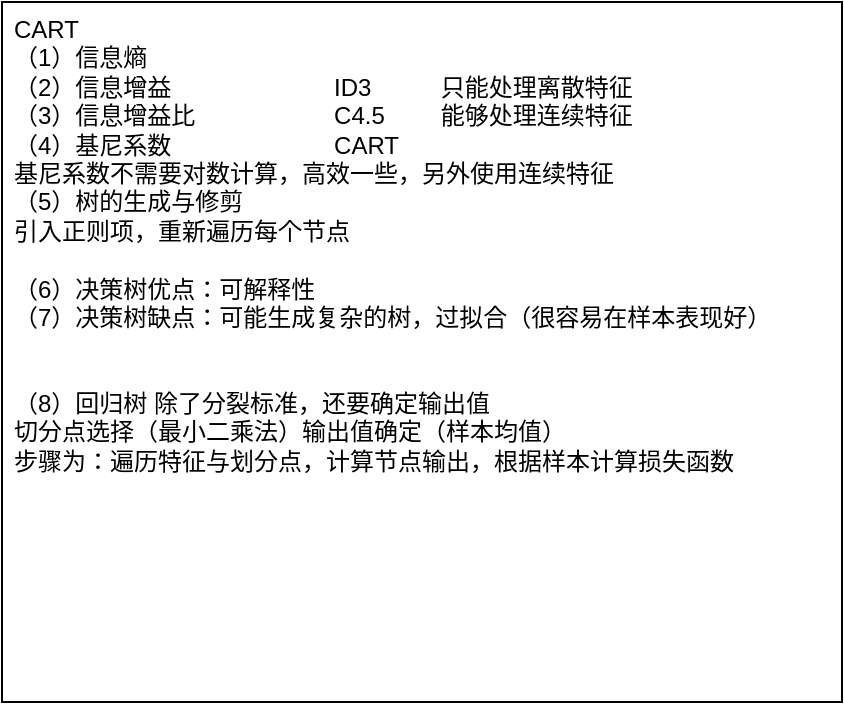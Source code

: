 <mxfile version="24.7.8">
  <diagram name="第 1 页" id="6LExswBGzEWrd6V2PaQY">
    <mxGraphModel dx="660" dy="360" grid="1" gridSize="10" guides="1" tooltips="1" connect="1" arrows="1" fold="1" page="0" pageScale="1" pageWidth="827" pageHeight="1169" math="0" shadow="0">
      <root>
        <mxCell id="0" />
        <mxCell id="1" parent="0" />
        <mxCell id="NIyaHajtZH1n5Uw6bmwi-1" value="CART&lt;div&gt;（1）信息熵&lt;span style=&quot;white-space: pre;&quot;&gt;&#x9;&lt;/span&gt;&lt;span style=&quot;white-space: pre;&quot;&gt;&#x9;&lt;/span&gt;&lt;span style=&quot;white-space: pre;&quot;&gt;&#x9;&lt;/span&gt;&lt;span style=&quot;white-space: pre;&quot;&gt;&#x9;&lt;/span&gt;&lt;/div&gt;&lt;div&gt;（2）信息增益&lt;span style=&quot;white-space: pre;&quot;&gt;&#x9;&lt;/span&gt;&lt;span style=&quot;white-space: pre;&quot;&gt;&#x9;&lt;/span&gt;&lt;span style=&quot;white-space: pre;&quot;&gt;&#x9;&lt;/span&gt;&lt;span style=&quot;background-color: initial;&quot;&gt;ID3 &lt;span style=&quot;white-space: pre;&quot;&gt;&#x9;&lt;/span&gt;&lt;span style=&quot;white-space: pre;&quot;&gt;&#x9;&lt;/span&gt;只能处理离散特征&lt;/span&gt;&lt;/div&gt;&lt;div&gt;（3）信息增益比&lt;span style=&quot;white-space: pre;&quot;&gt;&#x9;&lt;/span&gt;&lt;span style=&quot;white-space: pre;&quot;&gt;&#x9;&lt;/span&gt;&lt;span style=&quot;white-space: pre;&quot;&gt;&#x9;&lt;/span&gt;C4.5&lt;span style=&quot;white-space: pre;&quot;&gt;&#x9;&lt;/span&gt;能够处理连续特征&lt;/div&gt;&lt;div&gt;（4）基尼系数&lt;span style=&quot;white-space: pre;&quot;&gt;&#x9;&lt;/span&gt;&lt;span style=&quot;white-space: pre;&quot;&gt;&#x9;&lt;/span&gt;&lt;span style=&quot;white-space: pre;&quot;&gt;&#x9;&lt;/span&gt;CART&lt;span style=&quot;white-space: pre;&quot;&gt;&#x9;&lt;/span&gt;&lt;/div&gt;&lt;div&gt;基尼系数不需要对数计算，高效一些，另外使用连续特征&lt;/div&gt;&lt;div&gt;（5）树的生成与修剪&lt;/div&gt;&lt;div&gt;引入正则项，重新遍历每个节点&lt;/div&gt;&lt;div&gt;&lt;br&gt;&lt;/div&gt;&lt;div&gt;（6）决策树优点：可解释性&lt;/div&gt;&lt;div&gt;（7）决策树缺点：可能生成复杂的树，过拟合（很容易在样本表现好）&lt;/div&gt;&lt;div&gt;&lt;br&gt;&lt;/div&gt;&lt;div&gt;&lt;br&gt;&lt;/div&gt;&lt;div&gt;（8）回归树 除了分裂标准，还要确定输出值&lt;/div&gt;&lt;div&gt;切分点选择（最小二乘法）输出值确定（样本均值）&lt;/div&gt;&lt;div&gt;步骤为：遍历特征与划分点，计算节点输出，根据样本计算损失函数&lt;/div&gt;" style="rounded=0;whiteSpace=wrap;html=1;align=left;verticalAlign=top;spacingLeft=4;" parent="1" vertex="1">
          <mxGeometry x="20" y="230" width="420" height="350" as="geometry" />
        </mxCell>
      </root>
    </mxGraphModel>
  </diagram>
</mxfile>
